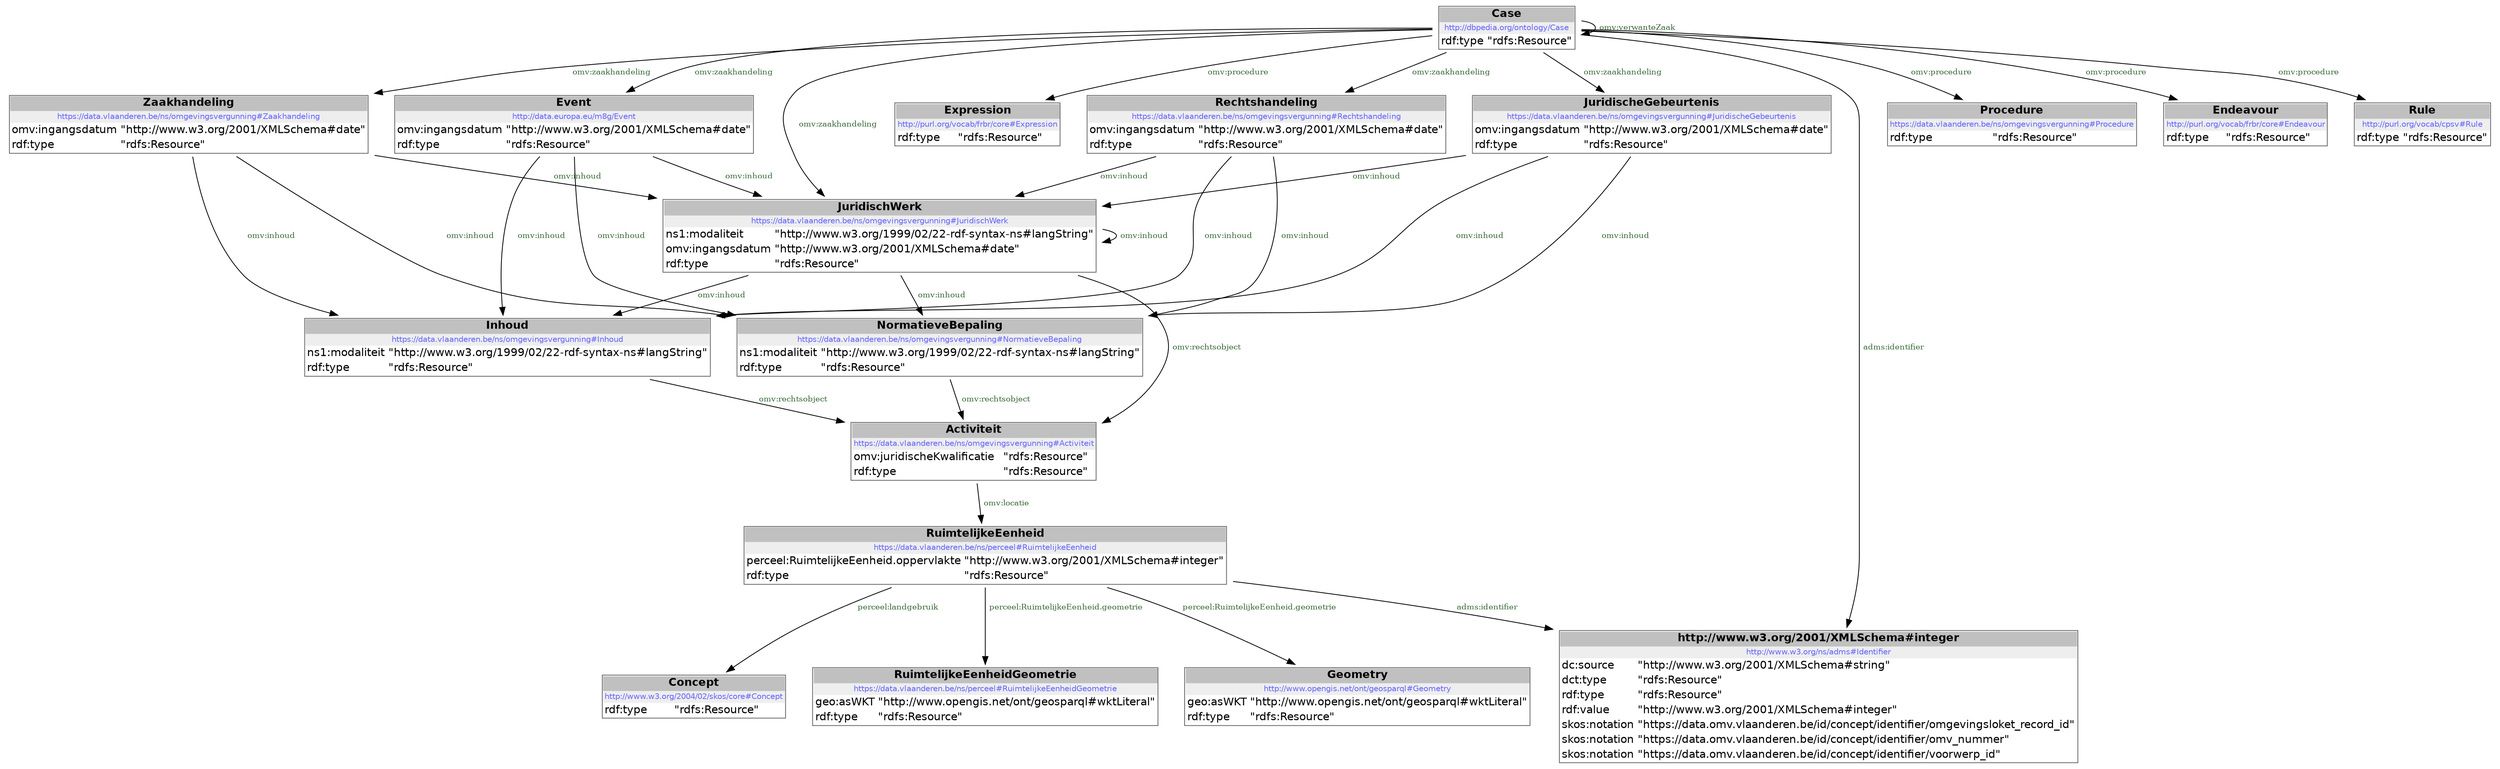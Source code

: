 digraph { 
 node [ fontname="DejaVu Sans" ] ; 
	node1 -> node2 [ color=BLACK, label=< <font point-size='10' color='#336633'>omv:zaakhandeling</font> > ] ;
	node5 -> node3 [ color=BLACK, label=< <font point-size='10' color='#336633'>omv:inhoud</font> > ] ;
	node1 -> node7 [ color=BLACK, label=< <font point-size='10' color='#336633'>omv:zaakhandeling</font> > ] ;
	node5 -> node5 [ color=BLACK, label=< <font point-size='10' color='#336633'>omv:inhoud</font> > ] ;
	node5 -> node9 [ color=BLACK, label=< <font point-size='10' color='#336633'>omv:rechtsobject</font> > ] ;
	node7 -> node3 [ color=BLACK, label=< <font point-size='10' color='#336633'>omv:inhoud</font> > ] ;
	node1 -> node10 [ color=BLACK, label=< <font point-size='10' color='#336633'>omv:procedure</font> > ] ;
	node4 -> node0 [ color=BLACK, label=< <font point-size='10' color='#336633'>adms:identifier</font> > ] ;
	node7 -> node5 [ color=BLACK, label=< <font point-size='10' color='#336633'>omv:inhoud</font> > ] ;
	node1 -> node11 [ color=BLACK, label=< <font point-size='10' color='#336633'>omv:zaakhandeling</font> > ] ;
	node1 -> node1 [ color=BLACK, label=< <font point-size='10' color='#336633'>omv:verwanteZaak</font> > ] ;
	node2 -> node3 [ color=BLACK, label=< <font point-size='10' color='#336633'>omv:inhoud</font> > ] ;
	node2 -> node5 [ color=BLACK, label=< <font point-size='10' color='#336633'>omv:inhoud</font> > ] ;
	node4 -> node12 [ color=BLACK, label=< <font point-size='10' color='#336633'>perceel:RuimtelijkeEenheid.geometrie</font> > ] ;
	node11 -> node3 [ color=BLACK, label=< <font point-size='10' color='#336633'>omv:inhoud</font> > ] ;
	node11 -> node14 [ color=BLACK, label=< <font point-size='10' color='#336633'>omv:inhoud</font> > ] ;
	node15 -> node3 [ color=BLACK, label=< <font point-size='10' color='#336633'>omv:inhoud</font> > ] ;
	node11 -> node5 [ color=BLACK, label=< <font point-size='10' color='#336633'>omv:inhoud</font> > ] ;
	node15 -> node14 [ color=BLACK, label=< <font point-size='10' color='#336633'>omv:inhoud</font> > ] ;
	node1 -> node15 [ color=BLACK, label=< <font point-size='10' color='#336633'>omv:zaakhandeling</font> > ] ;
	node1 -> node16 [ color=BLACK, label=< <font point-size='10' color='#336633'>omv:procedure</font> > ] ;
	node3 -> node9 [ color=BLACK, label=< <font point-size='10' color='#336633'>omv:rechtsobject</font> > ] ;
	node5 -> node14 [ color=BLACK, label=< <font point-size='10' color='#336633'>omv:inhoud</font> > ] ;
	node14 -> node9 [ color=BLACK, label=< <font point-size='10' color='#336633'>omv:rechtsobject</font> > ] ;
	node9 -> node4 [ color=BLACK, label=< <font point-size='10' color='#336633'>omv:locatie</font> > ] ;
	node1 -> node5 [ color=BLACK, label=< <font point-size='10' color='#336633'>omv:zaakhandeling</font> > ] ;
	node1 -> node13 [ color=BLACK, label=< <font point-size='10' color='#336633'>omv:procedure</font> > ] ;
	node4 -> node6 [ color=BLACK, label=< <font point-size='10' color='#336633'>perceel:RuimtelijkeEenheid.geometrie</font> > ] ;
	node7 -> node14 [ color=BLACK, label=< <font point-size='10' color='#336633'>omv:inhoud</font> > ] ;
	node4 -> node8 [ color=BLACK, label=< <font point-size='10' color='#336633'>perceel:landgebruik</font> > ] ;
	node2 -> node14 [ color=BLACK, label=< <font point-size='10' color='#336633'>omv:inhoud</font> > ] ;
	node15 -> node5 [ color=BLACK, label=< <font point-size='10' color='#336633'>omv:inhoud</font> > ] ;
	node1 -> node17 [ color=BLACK, label=< <font point-size='10' color='#336633'>omv:procedure</font> > ] ;
	node1 -> node0 [ color=BLACK, label=< <font point-size='10' color='#336633'>adms:identifier</font> > ] ;
# http://www.w3.org/ns/adms#Identifier node0
node0 [ shape=none, color=black label=< <table color='#666666' cellborder='0' cellspacing='0' border='1'><tr><td colspan='2' bgcolor='grey'><B>http://www.w3.org/2001/XMLSchema#integer</B></td></tr><tr><td href='http://www.w3.org/ns/adms#Identifier' bgcolor='#eeeeee' colspan='2'><font point-size='10' color='#6666ff'>http://www.w3.org/ns/adms#Identifier</font></td></tr><tr><td align='left'>dc:source</td><td align='left'>&quot;http://www.w3.org/2001/XMLSchema#string&quot;</td></tr><tr><td align='left'>dct:type</td><td align='left'>&quot;rdfs:Resource&quot;</td></tr><tr><td align='left'>rdf:type</td><td align='left'>&quot;rdfs:Resource&quot;</td></tr><tr><td align='left'>rdf:value</td><td align='left'>&quot;http://www.w3.org/2001/XMLSchema#integer&quot;</td></tr><tr><td align='left'>skos:notation</td><td align='left'>&quot;https://data.omv.vlaanderen.be/id/concept/identifier/omgevingsloket_record_id&quot;</td></tr><tr><td align='left'>skos:notation</td><td align='left'>&quot;https://data.omv.vlaanderen.be/id/concept/identifier/omv_nummer&quot;</td></tr><tr><td align='left'>skos:notation</td><td align='left'>&quot;https://data.omv.vlaanderen.be/id/concept/identifier/voorwerp_id&quot;</td></tr></table> > ] 
# http://dbpedia.org/ontology/Case node1
node1 [ shape=none, color=black label=< <table color='#666666' cellborder='0' cellspacing='0' border='1'><tr><td colspan='2' bgcolor='grey'><B>Case</B></td></tr><tr><td href='http://dbpedia.org/ontology/Case' bgcolor='#eeeeee' colspan='2'><font point-size='10' color='#6666ff'>http://dbpedia.org/ontology/Case</font></td></tr><tr><td align='left'>rdf:type</td><td align='left'>&quot;rdfs:Resource&quot;</td></tr></table> > ] 
# https://data.vlaanderen.be/ns/omgevingsvergunning#JuridischeGebeurtenis node2
node2 [ shape=none, color=black label=< <table color='#666666' cellborder='0' cellspacing='0' border='1'><tr><td colspan='2' bgcolor='grey'><B>JuridischeGebeurtenis</B></td></tr><tr><td href='https://data.vlaanderen.be/ns/omgevingsvergunning#JuridischeGebeurtenis' bgcolor='#eeeeee' colspan='2'><font point-size='10' color='#6666ff'>https://data.vlaanderen.be/ns/omgevingsvergunning#JuridischeGebeurtenis</font></td></tr><tr><td align='left'>omv:ingangsdatum</td><td align='left'>&quot;http://www.w3.org/2001/XMLSchema#date&quot;</td></tr><tr><td align='left'>rdf:type</td><td align='left'>&quot;rdfs:Resource&quot;</td></tr></table> > ] 
# https://data.vlaanderen.be/ns/omgevingsvergunning#Inhoud node3
node3 [ shape=none, color=black label=< <table color='#666666' cellborder='0' cellspacing='0' border='1'><tr><td colspan='2' bgcolor='grey'><B>Inhoud</B></td></tr><tr><td href='https://data.vlaanderen.be/ns/omgevingsvergunning#Inhoud' bgcolor='#eeeeee' colspan='2'><font point-size='10' color='#6666ff'>https://data.vlaanderen.be/ns/omgevingsvergunning#Inhoud</font></td></tr><tr><td align='left'>ns1:modaliteit</td><td align='left'>&quot;http://www.w3.org/1999/02/22-rdf-syntax-ns#langString&quot;</td></tr><tr><td align='left'>rdf:type</td><td align='left'>&quot;rdfs:Resource&quot;</td></tr></table> > ] 
# https://data.vlaanderen.be/ns/perceel#RuimtelijkeEenheid node4
node4 [ shape=none, color=black label=< <table color='#666666' cellborder='0' cellspacing='0' border='1'><tr><td colspan='2' bgcolor='grey'><B>RuimtelijkeEenheid</B></td></tr><tr><td href='https://data.vlaanderen.be/ns/perceel#RuimtelijkeEenheid' bgcolor='#eeeeee' colspan='2'><font point-size='10' color='#6666ff'>https://data.vlaanderen.be/ns/perceel#RuimtelijkeEenheid</font></td></tr><tr><td align='left'>perceel:RuimtelijkeEenheid.oppervlakte</td><td align='left'>&quot;http://www.w3.org/2001/XMLSchema#integer&quot;</td></tr><tr><td align='left'>rdf:type</td><td align='left'>&quot;rdfs:Resource&quot;</td></tr></table> > ] 
# https://data.vlaanderen.be/ns/omgevingsvergunning#JuridischWerk node5
node5 [ shape=none, color=black label=< <table color='#666666' cellborder='0' cellspacing='0' border='1'><tr><td colspan='2' bgcolor='grey'><B>JuridischWerk</B></td></tr><tr><td href='https://data.vlaanderen.be/ns/omgevingsvergunning#JuridischWerk' bgcolor='#eeeeee' colspan='2'><font point-size='10' color='#6666ff'>https://data.vlaanderen.be/ns/omgevingsvergunning#JuridischWerk</font></td></tr><tr><td align='left'>ns1:modaliteit</td><td align='left'>&quot;http://www.w3.org/1999/02/22-rdf-syntax-ns#langString&quot;</td></tr><tr><td align='left'>omv:ingangsdatum</td><td align='left'>&quot;http://www.w3.org/2001/XMLSchema#date&quot;</td></tr><tr><td align='left'>rdf:type</td><td align='left'>&quot;rdfs:Resource&quot;</td></tr></table> > ] 
# http://www.opengis.net/ont/geosparql#Geometry node6
node6 [ shape=none, color=black label=< <table color='#666666' cellborder='0' cellspacing='0' border='1'><tr><td colspan='2' bgcolor='grey'><B>Geometry</B></td></tr><tr><td href='http://www.opengis.net/ont/geosparql#Geometry' bgcolor='#eeeeee' colspan='2'><font point-size='10' color='#6666ff'>http://www.opengis.net/ont/geosparql#Geometry</font></td></tr><tr><td align='left'>geo:asWKT</td><td align='left'>&quot;http://www.opengis.net/ont/geosparql#wktLiteral&quot;</td></tr><tr><td align='left'>rdf:type</td><td align='left'>&quot;rdfs:Resource&quot;</td></tr></table> > ] 
# http://data.europa.eu/m8g/Event node7
node7 [ shape=none, color=black label=< <table color='#666666' cellborder='0' cellspacing='0' border='1'><tr><td colspan='2' bgcolor='grey'><B>Event</B></td></tr><tr><td href='http://data.europa.eu/m8g/Event' bgcolor='#eeeeee' colspan='2'><font point-size='10' color='#6666ff'>http://data.europa.eu/m8g/Event</font></td></tr><tr><td align='left'>omv:ingangsdatum</td><td align='left'>&quot;http://www.w3.org/2001/XMLSchema#date&quot;</td></tr><tr><td align='left'>rdf:type</td><td align='left'>&quot;rdfs:Resource&quot;</td></tr></table> > ] 
# http://www.w3.org/2004/02/skos/core#Concept node8
node8 [ shape=none, color=black label=< <table color='#666666' cellborder='0' cellspacing='0' border='1'><tr><td colspan='2' bgcolor='grey'><B>Concept</B></td></tr><tr><td href='http://www.w3.org/2004/02/skos/core#Concept' bgcolor='#eeeeee' colspan='2'><font point-size='10' color='#6666ff'>http://www.w3.org/2004/02/skos/core#Concept</font></td></tr><tr><td align='left'>rdf:type</td><td align='left'>&quot;rdfs:Resource&quot;</td></tr></table> > ] 
# https://data.vlaanderen.be/ns/omgevingsvergunning#Activiteit node9
node9 [ shape=none, color=black label=< <table color='#666666' cellborder='0' cellspacing='0' border='1'><tr><td colspan='2' bgcolor='grey'><B>Activiteit</B></td></tr><tr><td href='https://data.vlaanderen.be/ns/omgevingsvergunning#Activiteit' bgcolor='#eeeeee' colspan='2'><font point-size='10' color='#6666ff'>https://data.vlaanderen.be/ns/omgevingsvergunning#Activiteit</font></td></tr><tr><td align='left'>omv:juridischeKwalificatie</td><td align='left'>&quot;rdfs:Resource&quot;</td></tr><tr><td align='left'>rdf:type</td><td align='left'>&quot;rdfs:Resource&quot;</td></tr></table> > ] 
# http://purl.org/vocab/frbr/core#Expression node10
node10 [ shape=none, color=black label=< <table color='#666666' cellborder='0' cellspacing='0' border='1'><tr><td colspan='2' bgcolor='grey'><B>Expression</B></td></tr><tr><td href='http://purl.org/vocab/frbr/core#Expression' bgcolor='#eeeeee' colspan='2'><font point-size='10' color='#6666ff'>http://purl.org/vocab/frbr/core#Expression</font></td></tr><tr><td align='left'>rdf:type</td><td align='left'>&quot;rdfs:Resource&quot;</td></tr></table> > ] 
# https://data.vlaanderen.be/ns/omgevingsvergunning#Zaakhandeling node11
node11 [ shape=none, color=black label=< <table color='#666666' cellborder='0' cellspacing='0' border='1'><tr><td colspan='2' bgcolor='grey'><B>Zaakhandeling</B></td></tr><tr><td href='https://data.vlaanderen.be/ns/omgevingsvergunning#Zaakhandeling' bgcolor='#eeeeee' colspan='2'><font point-size='10' color='#6666ff'>https://data.vlaanderen.be/ns/omgevingsvergunning#Zaakhandeling</font></td></tr><tr><td align='left'>omv:ingangsdatum</td><td align='left'>&quot;http://www.w3.org/2001/XMLSchema#date&quot;</td></tr><tr><td align='left'>rdf:type</td><td align='left'>&quot;rdfs:Resource&quot;</td></tr></table> > ] 
# https://data.vlaanderen.be/ns/perceel#RuimtelijkeEenheidGeometrie node12
node12 [ shape=none, color=black label=< <table color='#666666' cellborder='0' cellspacing='0' border='1'><tr><td colspan='2' bgcolor='grey'><B>RuimtelijkeEenheidGeometrie</B></td></tr><tr><td href='https://data.vlaanderen.be/ns/perceel#RuimtelijkeEenheidGeometrie' bgcolor='#eeeeee' colspan='2'><font point-size='10' color='#6666ff'>https://data.vlaanderen.be/ns/perceel#RuimtelijkeEenheidGeometrie</font></td></tr><tr><td align='left'>geo:asWKT</td><td align='left'>&quot;http://www.opengis.net/ont/geosparql#wktLiteral&quot;</td></tr><tr><td align='left'>rdf:type</td><td align='left'>&quot;rdfs:Resource&quot;</td></tr></table> > ] 
# http://purl.org/vocab/frbr/core#Endeavour node13
node13 [ shape=none, color=black label=< <table color='#666666' cellborder='0' cellspacing='0' border='1'><tr><td colspan='2' bgcolor='grey'><B>Endeavour</B></td></tr><tr><td href='http://purl.org/vocab/frbr/core#Endeavour' bgcolor='#eeeeee' colspan='2'><font point-size='10' color='#6666ff'>http://purl.org/vocab/frbr/core#Endeavour</font></td></tr><tr><td align='left'>rdf:type</td><td align='left'>&quot;rdfs:Resource&quot;</td></tr></table> > ] 
# https://data.vlaanderen.be/ns/omgevingsvergunning#NormatieveBepaling node14
node14 [ shape=none, color=black label=< <table color='#666666' cellborder='0' cellspacing='0' border='1'><tr><td colspan='2' bgcolor='grey'><B>NormatieveBepaling</B></td></tr><tr><td href='https://data.vlaanderen.be/ns/omgevingsvergunning#NormatieveBepaling' bgcolor='#eeeeee' colspan='2'><font point-size='10' color='#6666ff'>https://data.vlaanderen.be/ns/omgevingsvergunning#NormatieveBepaling</font></td></tr><tr><td align='left'>ns1:modaliteit</td><td align='left'>&quot;http://www.w3.org/1999/02/22-rdf-syntax-ns#langString&quot;</td></tr><tr><td align='left'>rdf:type</td><td align='left'>&quot;rdfs:Resource&quot;</td></tr></table> > ] 
# https://data.vlaanderen.be/ns/omgevingsvergunning#Rechtshandeling node15
node15 [ shape=none, color=black label=< <table color='#666666' cellborder='0' cellspacing='0' border='1'><tr><td colspan='2' bgcolor='grey'><B>Rechtshandeling</B></td></tr><tr><td href='https://data.vlaanderen.be/ns/omgevingsvergunning#Rechtshandeling' bgcolor='#eeeeee' colspan='2'><font point-size='10' color='#6666ff'>https://data.vlaanderen.be/ns/omgevingsvergunning#Rechtshandeling</font></td></tr><tr><td align='left'>omv:ingangsdatum</td><td align='left'>&quot;http://www.w3.org/2001/XMLSchema#date&quot;</td></tr><tr><td align='left'>rdf:type</td><td align='left'>&quot;rdfs:Resource&quot;</td></tr></table> > ] 
# https://data.vlaanderen.be/ns/omgevingsvergunning#Procedure node16
node16 [ shape=none, color=black label=< <table color='#666666' cellborder='0' cellspacing='0' border='1'><tr><td colspan='2' bgcolor='grey'><B>Procedure</B></td></tr><tr><td href='https://data.vlaanderen.be/ns/omgevingsvergunning#Procedure' bgcolor='#eeeeee' colspan='2'><font point-size='10' color='#6666ff'>https://data.vlaanderen.be/ns/omgevingsvergunning#Procedure</font></td></tr><tr><td align='left'>rdf:type</td><td align='left'>&quot;rdfs:Resource&quot;</td></tr></table> > ] 
# http://purl.org/vocab/cpsv#Rule node17
node17 [ shape=none, color=black label=< <table color='#666666' cellborder='0' cellspacing='0' border='1'><tr><td colspan='2' bgcolor='grey'><B>Rule</B></td></tr><tr><td href='http://purl.org/vocab/cpsv#Rule' bgcolor='#eeeeee' colspan='2'><font point-size='10' color='#6666ff'>http://purl.org/vocab/cpsv#Rule</font></td></tr><tr><td align='left'>rdf:type</td><td align='left'>&quot;rdfs:Resource&quot;</td></tr></table> > ] 
}
